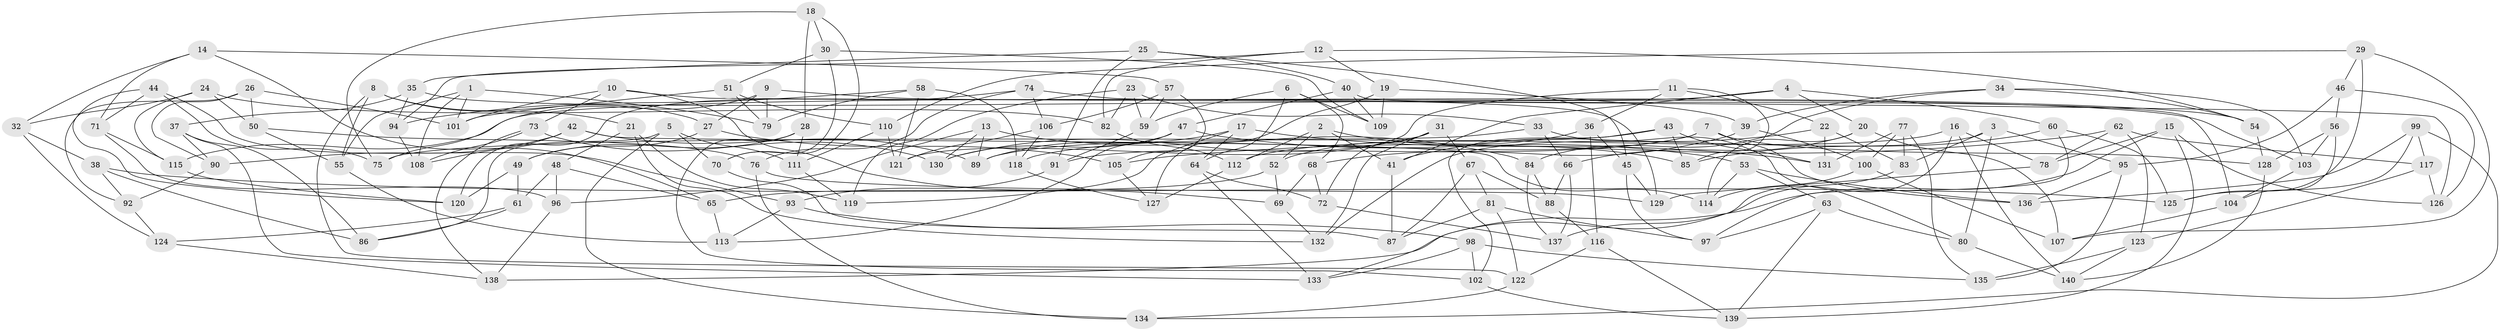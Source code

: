 // coarse degree distribution, {4: 0.4222222222222222, 6: 0.5111111111111111, 5: 0.044444444444444446, 3: 0.022222222222222223}
// Generated by graph-tools (version 1.1) at 2025/52/02/27/25 19:52:31]
// undirected, 140 vertices, 280 edges
graph export_dot {
graph [start="1"]
  node [color=gray90,style=filled];
  1;
  2;
  3;
  4;
  5;
  6;
  7;
  8;
  9;
  10;
  11;
  12;
  13;
  14;
  15;
  16;
  17;
  18;
  19;
  20;
  21;
  22;
  23;
  24;
  25;
  26;
  27;
  28;
  29;
  30;
  31;
  32;
  33;
  34;
  35;
  36;
  37;
  38;
  39;
  40;
  41;
  42;
  43;
  44;
  45;
  46;
  47;
  48;
  49;
  50;
  51;
  52;
  53;
  54;
  55;
  56;
  57;
  58;
  59;
  60;
  61;
  62;
  63;
  64;
  65;
  66;
  67;
  68;
  69;
  70;
  71;
  72;
  73;
  74;
  75;
  76;
  77;
  78;
  79;
  80;
  81;
  82;
  83;
  84;
  85;
  86;
  87;
  88;
  89;
  90;
  91;
  92;
  93;
  94;
  95;
  96;
  97;
  98;
  99;
  100;
  101;
  102;
  103;
  104;
  105;
  106;
  107;
  108;
  109;
  110;
  111;
  112;
  113;
  114;
  115;
  116;
  117;
  118;
  119;
  120;
  121;
  122;
  123;
  124;
  125;
  126;
  127;
  128;
  129;
  130;
  131;
  132;
  133;
  134;
  135;
  136;
  137;
  138;
  139;
  140;
  1 -- 101;
  1 -- 55;
  1 -- 79;
  1 -- 108;
  2 -- 41;
  2 -- 112;
  2 -- 52;
  2 -- 85;
  3 -- 80;
  3 -- 132;
  3 -- 95;
  3 -- 83;
  4 -- 41;
  4 -- 115;
  4 -- 60;
  4 -- 20;
  5 -- 111;
  5 -- 70;
  5 -- 134;
  5 -- 86;
  6 -- 64;
  6 -- 59;
  6 -- 109;
  6 -- 68;
  7 -- 89;
  7 -- 136;
  7 -- 91;
  7 -- 128;
  8 -- 55;
  8 -- 122;
  8 -- 27;
  8 -- 21;
  9 -- 54;
  9 -- 79;
  9 -- 27;
  9 -- 75;
  10 -- 126;
  10 -- 101;
  10 -- 73;
  10 -- 69;
  11 -- 22;
  11 -- 36;
  11 -- 85;
  11 -- 121;
  12 -- 54;
  12 -- 19;
  12 -- 94;
  12 -- 82;
  13 -- 84;
  13 -- 130;
  13 -- 96;
  13 -- 89;
  14 -- 57;
  14 -- 65;
  14 -- 71;
  14 -- 32;
  15 -- 139;
  15 -- 126;
  15 -- 138;
  15 -- 78;
  16 -- 112;
  16 -- 133;
  16 -- 140;
  16 -- 78;
  17 -- 89;
  17 -- 64;
  17 -- 119;
  17 -- 131;
  18 -- 30;
  18 -- 75;
  18 -- 28;
  18 -- 70;
  19 -- 109;
  19 -- 39;
  19 -- 127;
  20 -- 66;
  20 -- 114;
  20 -- 107;
  21 -- 132;
  21 -- 48;
  21 -- 119;
  22 -- 41;
  22 -- 131;
  22 -- 83;
  23 -- 33;
  23 -- 82;
  23 -- 59;
  23 -- 119;
  24 -- 32;
  24 -- 82;
  24 -- 50;
  24 -- 115;
  25 -- 45;
  25 -- 91;
  25 -- 35;
  25 -- 40;
  26 -- 90;
  26 -- 50;
  26 -- 101;
  26 -- 92;
  27 -- 49;
  27 -- 105;
  28 -- 49;
  28 -- 102;
  28 -- 111;
  29 -- 125;
  29 -- 110;
  29 -- 46;
  29 -- 107;
  30 -- 51;
  30 -- 109;
  30 -- 70;
  31 -- 72;
  31 -- 67;
  31 -- 132;
  31 -- 130;
  32 -- 124;
  32 -- 38;
  33 -- 75;
  33 -- 66;
  33 -- 80;
  34 -- 84;
  34 -- 39;
  34 -- 54;
  34 -- 103;
  35 -- 103;
  35 -- 37;
  35 -- 94;
  36 -- 52;
  36 -- 116;
  36 -- 45;
  37 -- 86;
  37 -- 90;
  37 -- 133;
  38 -- 86;
  38 -- 92;
  38 -- 125;
  39 -- 100;
  39 -- 68;
  40 -- 104;
  40 -- 109;
  40 -- 47;
  41 -- 87;
  42 -- 90;
  42 -- 114;
  42 -- 89;
  42 -- 108;
  43 -- 85;
  43 -- 102;
  43 -- 118;
  43 -- 131;
  44 -- 75;
  44 -- 93;
  44 -- 120;
  44 -- 71;
  45 -- 129;
  45 -- 97;
  46 -- 126;
  46 -- 95;
  46 -- 56;
  47 -- 53;
  47 -- 113;
  47 -- 130;
  48 -- 65;
  48 -- 96;
  48 -- 61;
  49 -- 61;
  49 -- 120;
  50 -- 55;
  50 -- 76;
  51 -- 79;
  51 -- 110;
  51 -- 101;
  52 -- 65;
  52 -- 69;
  53 -- 63;
  53 -- 114;
  53 -- 136;
  54 -- 128;
  55 -- 113;
  56 -- 103;
  56 -- 104;
  56 -- 128;
  57 -- 59;
  57 -- 105;
  57 -- 106;
  58 -- 118;
  58 -- 94;
  58 -- 121;
  58 -- 79;
  59 -- 91;
  60 -- 125;
  60 -- 97;
  60 -- 85;
  61 -- 124;
  61 -- 86;
  62 -- 78;
  62 -- 117;
  62 -- 105;
  62 -- 123;
  63 -- 139;
  63 -- 80;
  63 -- 97;
  64 -- 133;
  64 -- 72;
  65 -- 113;
  66 -- 88;
  66 -- 137;
  67 -- 88;
  67 -- 87;
  67 -- 81;
  68 -- 72;
  68 -- 69;
  69 -- 132;
  70 -- 87;
  71 -- 96;
  71 -- 115;
  72 -- 137;
  73 -- 130;
  73 -- 108;
  73 -- 138;
  74 -- 106;
  74 -- 129;
  74 -- 76;
  74 -- 120;
  76 -- 129;
  76 -- 134;
  77 -- 135;
  77 -- 100;
  77 -- 131;
  77 -- 83;
  78 -- 129;
  80 -- 140;
  81 -- 122;
  81 -- 87;
  81 -- 97;
  82 -- 112;
  83 -- 137;
  84 -- 137;
  84 -- 88;
  88 -- 116;
  90 -- 92;
  91 -- 93;
  92 -- 124;
  93 -- 113;
  93 -- 98;
  94 -- 108;
  95 -- 135;
  95 -- 136;
  96 -- 138;
  98 -- 135;
  98 -- 133;
  98 -- 102;
  99 -- 117;
  99 -- 136;
  99 -- 134;
  99 -- 125;
  100 -- 114;
  100 -- 107;
  102 -- 139;
  103 -- 104;
  104 -- 107;
  105 -- 127;
  106 -- 118;
  106 -- 121;
  110 -- 111;
  110 -- 121;
  111 -- 119;
  112 -- 127;
  115 -- 120;
  116 -- 122;
  116 -- 139;
  117 -- 126;
  117 -- 123;
  118 -- 127;
  122 -- 134;
  123 -- 140;
  123 -- 135;
  124 -- 138;
  128 -- 140;
}
